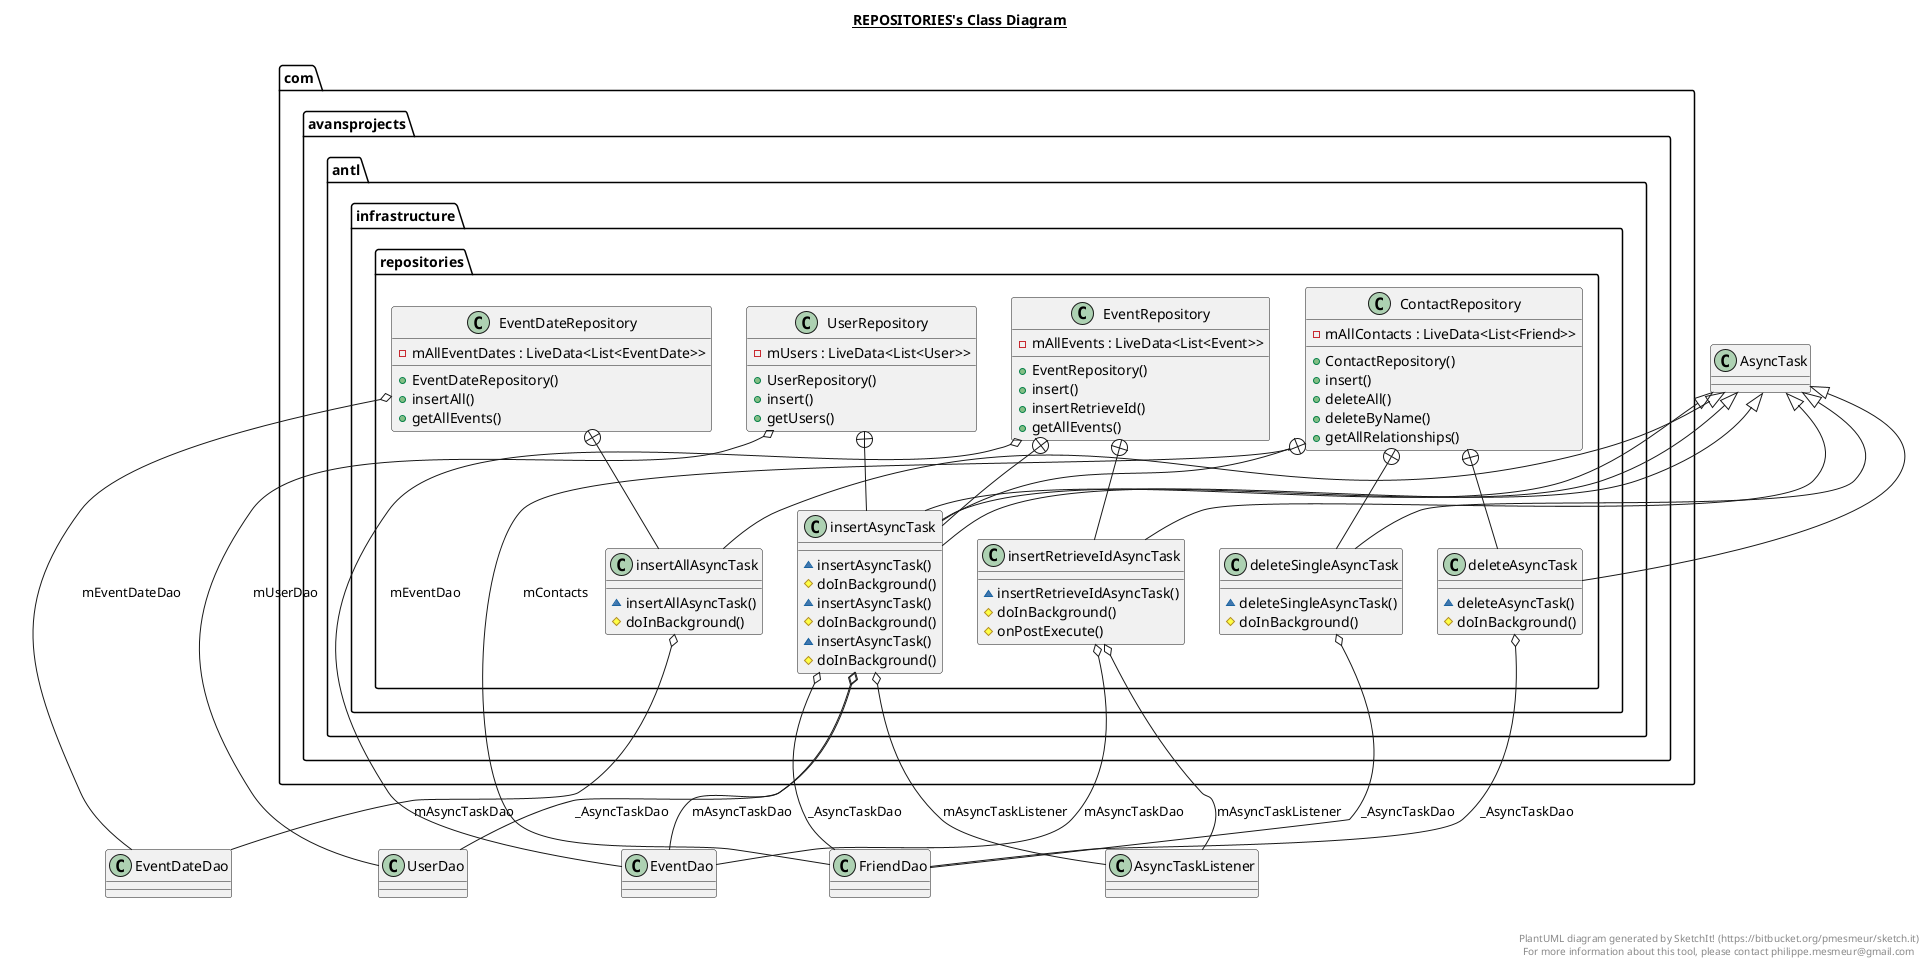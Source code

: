 @startuml

title __REPOSITORIES's Class Diagram__\n

  package com.avansprojects.antl {
    package com.avansprojects.antl.infrastructure.repositories {
      class ContactRepository {
          - mAllContacts : LiveData<List<Friend>>
          + ContactRepository()
          + insert()
          + deleteAll()
          + deleteByName()
          + getAllRelationships()
      }
    }
  }
  

  package com.avansprojects.antl {
    package com.avansprojects.antl.infrastructure.repositories {
      class insertAsyncTask {
          ~ insertAsyncTask()
          # doInBackground()
      }
    }
  }
  

  package com.avansprojects.antl {
    package com.avansprojects.antl.infrastructure.repositories {
      class deleteSingleAsyncTask {
          ~ deleteSingleAsyncTask()
          # doInBackground()
      }
    }
  }
  

  package com.avansprojects.antl {
    package com.avansprojects.antl.infrastructure.repositories {
      class deleteAsyncTask {
          ~ deleteAsyncTask()
          # doInBackground()
      }
    }
  }
  

  package com.avansprojects.antl {
    package com.avansprojects.antl.infrastructure.repositories {
      class EventDateRepository {
          - mAllEventDates : LiveData<List<EventDate>>
          + EventDateRepository()
          + insertAll()
          + getAllEvents()
      }
    }
  }
  

  package com.avansprojects.antl {
    package com.avansprojects.antl.infrastructure.repositories {
      class insertAllAsyncTask {
          ~ insertAllAsyncTask()
          # doInBackground()
      }
    }
  }
  

  package com.avansprojects.antl {
    package com.avansprojects.antl.infrastructure.repositories {
      class EventRepository {
          - mAllEvents : LiveData<List<Event>>
          + EventRepository()
          + insert()
          + insertRetrieveId()
          + getAllEvents()
      }
    }
  }
  

  package com.avansprojects.antl {
    package com.avansprojects.antl.infrastructure.repositories {
      class insertAsyncTask {
          ~ insertAsyncTask()
          # doInBackground()
      }
    }
  }
  

  package com.avansprojects.antl {
    package com.avansprojects.antl.infrastructure.repositories {
      class insertRetrieveIdAsyncTask {
          ~ insertRetrieveIdAsyncTask()
          # doInBackground()
          # onPostExecute()
      }
    }
  }
  

  package com.avansprojects.antl {
    package com.avansprojects.antl.infrastructure.repositories {
      class UserRepository {
          - mUsers : LiveData<List<User>>
          + UserRepository()
          + insert()
          + getUsers()
      }
    }
  }
  

  package com.avansprojects.antl {
    package com.avansprojects.antl.infrastructure.repositories {
      class insertAsyncTask {
          ~ insertAsyncTask()
          # doInBackground()
      }
    }
  }
  

  ContactRepository o-- FriendDao : mContacts
  ContactRepository +-down- insertAsyncTask
  ContactRepository +-down- deleteSingleAsyncTask
  ContactRepository +-down- deleteAsyncTask
  insertAsyncTask -up-|> AsyncTask
  insertAsyncTask o-- FriendDao : _AsyncTaskDao
  deleteSingleAsyncTask -up-|> AsyncTask
  deleteSingleAsyncTask o-- FriendDao : _AsyncTaskDao
  deleteAsyncTask -up-|> AsyncTask
  deleteAsyncTask o-- FriendDao : _AsyncTaskDao
  EventDateRepository o-- EventDateDao : mEventDateDao
  EventDateRepository +-down- insertAllAsyncTask
  insertAllAsyncTask -up-|> AsyncTask
  insertAllAsyncTask o-- EventDateDao : mAsyncTaskDao
  EventRepository o-- EventDao : mEventDao
  EventRepository +-down- insertAsyncTask
  EventRepository +-down- insertRetrieveIdAsyncTask
  insertAsyncTask -up-|> AsyncTask
  insertAsyncTask o-- AsyncTaskListener : mAsyncTaskListener
  insertAsyncTask o-- EventDao : mAsyncTaskDao
  insertRetrieveIdAsyncTask -up-|> AsyncTask
  insertRetrieveIdAsyncTask o-- AsyncTaskListener : mAsyncTaskListener
  insertRetrieveIdAsyncTask o-- EventDao : mAsyncTaskDao
  UserRepository o-- UserDao : mUserDao
  UserRepository +-down- insertAsyncTask
  insertAsyncTask -up-|> AsyncTask
  insertAsyncTask o-- UserDao : _AsyncTaskDao


right footer


PlantUML diagram generated by SketchIt! (https://bitbucket.org/pmesmeur/sketch.it)
For more information about this tool, please contact philippe.mesmeur@gmail.com
endfooter

@enduml
